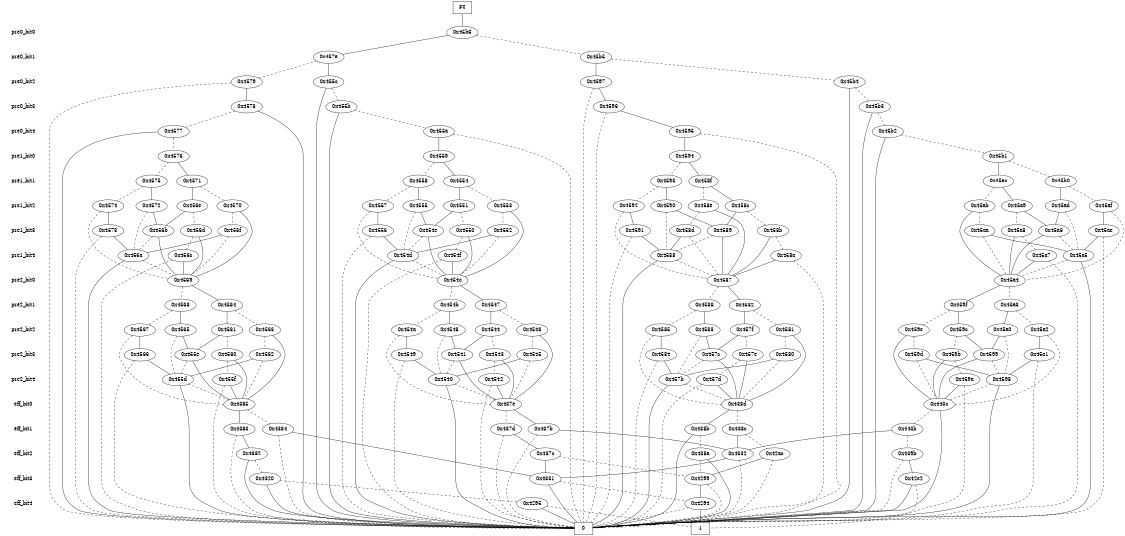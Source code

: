 digraph "DD" {
size = "7.5,10"
center = true;
edge [dir = none];
{ node [shape = plaintext];
  edge [style = invis];
  "CONST NODES" [style = invis];
" pre0_bit0 " -> " pre0_bit1 " -> " pre0_bit2 " -> " pre0_bit3 " -> " pre0_bit4 " -> " pre1_bit0 " -> " pre1_bit1 " -> " pre1_bit2 " -> " pre1_bit3 " -> " pre1_bit4 " -> " pre2_bit0 " -> " pre2_bit1 " -> " pre2_bit2 " -> " pre2_bit3 " -> " pre2_bit4 " -> " eff_bit0 " -> " eff_bit1 " -> " eff_bit2 " -> " eff_bit3 " -> " eff_bit4 " -> "CONST NODES"; 
}
{ rank = same; node [shape = box]; edge [style = invis];
"F0"; }
{ rank = same; " pre0_bit0 ";
"0x45b6";
}
{ rank = same; " pre0_bit1 ";
"0x45b5";
"0x457a";
}
{ rank = same; " pre0_bit2 ";
"0x4579";
"0x4597";
"0x45b4";
"0x455c";
}
{ rank = same; " pre0_bit3 ";
"0x45b3";
"0x4578";
"0x455b";
"0x4596";
}
{ rank = same; " pre0_bit4 ";
"0x4595";
"0x45b2";
"0x4577";
"0x455a";
}
{ rank = same; " pre1_bit0 ";
"0x4576";
"0x4594";
"0x45b1";
"0x4559";
}
{ rank = same; " pre1_bit1 ";
"0x45b0";
"0x4558";
"0x4571";
"0x458f";
"0x4575";
"0x4593";
"0x45ac";
"0x4554";
}
{ rank = same; " pre1_bit2 ";
"0x45af";
"0x4557";
"0x45ad";
"0x4555";
"0x45a9";
"0x4551";
"0x45ab";
"0x4553";
"0x4574";
"0x4572";
"0x4592";
"0x4590";
"0x456e";
"0x458c";
"0x4570";
"0x458e";
}
{ rank = same; " pre1_bit3 ";
"0x456f";
"0x458d";
"0x45a6";
"0x454e";
"0x45a8";
"0x4550";
"0x4573";
"0x4591";
"0x45aa";
"0x4552";
"0x456b";
"0x4589";
"0x4556";
"0x456d";
"0x458b";
"0x45ae";
}
{ rank = same; " pre1_bit4 ";
"0x45a5";
"0x4588";
"0x456a";
"0x454d";
"0x454f";
"0x45a7";
"0x456c";
"0x458a";
}
{ rank = same; " pre2_bit0 ";
"0x4569";
"0x4587";
"0x45a4";
"0x454c";
}
{ rank = same; " pre2_bit1 ";
"0x459f";
"0x4547";
"0x45a3";
"0x454b";
"0x4564";
"0x4582";
"0x4568";
"0x4586";
}
{ rank = same; " pre2_bit2 ";
"0x454a";
"0x459e";
"0x4585";
"0x45a2";
"0x45a0";
"0x4548";
"0x4581";
"0x4563";
"0x459c";
"0x4544";
"0x4565";
"0x4583";
"0x4567";
"0x4561";
"0x457f";
"0x4546";
}
{ rank = same; " pre2_bit3 ";
"0x4599";
"0x459b";
"0x457c";
"0x455e";
"0x4549";
"0x457e";
"0x4560";
"0x4562";
"0x45a1";
"0x4545";
"0x4580";
"0x459d";
"0x4541";
"0x4566";
"0x4543";
"0x4584";
}
{ rank = same; " pre2_bit4 ";
"0x457b";
"0x4542";
"0x4540";
"0x4598";
"0x459a";
"0x455f";
"0x457d";
"0x455d";
}
{ rank = same; " eff_bit0 ";
"0x4385";
"0x438d";
"0x443c";
"0x437e";
}
{ rank = same; " eff_bit1 ";
"0x437b";
"0x437d";
"0x4383";
"0x443b";
"0x4384";
"0x438c";
"0x438b";
}
{ rank = same; " eff_bit2 ";
"0x42ac";
"0x438a";
"0x4332";
"0x437c";
"0x4382";
"0x439b";
}
{ rank = same; " eff_bit3 ";
"0x4331";
"0x4320";
"0x42e2";
"0x4299";
}
{ rank = same; " eff_bit4 ";
"0x4295";
"0x4294";
}
{ rank = same; "CONST NODES";
{ node [shape = box]; "0x397a";
"0x3979";
}
}
"F0" -> "0x45b6" [style = solid];
"0x45b6" -> "0x457a";
"0x45b6" -> "0x45b5" [style = dashed];
"0x45b5" -> "0x4597";
"0x45b5" -> "0x45b4" [style = dashed];
"0x457a" -> "0x455c";
"0x457a" -> "0x4579" [style = dashed];
"0x4579" -> "0x4578";
"0x4579" -> "0x397a" [style = dashed];
"0x4597" -> "0x4596";
"0x4597" -> "0x397a" [style = dashed];
"0x45b4" -> "0x397a";
"0x45b4" -> "0x45b3" [style = dashed];
"0x455c" -> "0x397a";
"0x455c" -> "0x455b" [style = dashed];
"0x45b3" -> "0x397a";
"0x45b3" -> "0x45b2" [style = dashed];
"0x4578" -> "0x397a";
"0x4578" -> "0x4577" [style = dashed];
"0x455b" -> "0x397a";
"0x455b" -> "0x455a" [style = dashed];
"0x4596" -> "0x4595";
"0x4596" -> "0x397a" [style = dashed];
"0x4595" -> "0x4594";
"0x4595" -> "0x397a" [style = dashed];
"0x45b2" -> "0x397a";
"0x45b2" -> "0x45b1" [style = dashed];
"0x4577" -> "0x397a";
"0x4577" -> "0x4576" [style = dashed];
"0x455a" -> "0x4559";
"0x455a" -> "0x397a" [style = dashed];
"0x4576" -> "0x4571";
"0x4576" -> "0x4575" [style = dashed];
"0x4594" -> "0x458f";
"0x4594" -> "0x4593" [style = dashed];
"0x45b1" -> "0x45ac";
"0x45b1" -> "0x45b0" [style = dashed];
"0x4559" -> "0x4554";
"0x4559" -> "0x4558" [style = dashed];
"0x45b0" -> "0x45ad";
"0x45b0" -> "0x45af" [style = dashed];
"0x4558" -> "0x4555";
"0x4558" -> "0x4557" [style = dashed];
"0x4571" -> "0x456e";
"0x4571" -> "0x4570" [style = dashed];
"0x458f" -> "0x458c";
"0x458f" -> "0x458e" [style = dashed];
"0x4575" -> "0x4572";
"0x4575" -> "0x4574" [style = dashed];
"0x4593" -> "0x4590";
"0x4593" -> "0x4592" [style = dashed];
"0x45ac" -> "0x45a9";
"0x45ac" -> "0x45ab" [style = dashed];
"0x4554" -> "0x4551";
"0x4554" -> "0x4553" [style = dashed];
"0x45af" -> "0x45ae";
"0x45af" -> "0x45a4" [style = dashed];
"0x4557" -> "0x4556";
"0x4557" -> "0x454c" [style = dashed];
"0x45ad" -> "0x45a6";
"0x45ad" -> "0x45a5" [style = dashed];
"0x4555" -> "0x454e";
"0x4555" -> "0x454d" [style = dashed];
"0x45a9" -> "0x45a6";
"0x45a9" -> "0x45a8" [style = dashed];
"0x4551" -> "0x454e";
"0x4551" -> "0x4550" [style = dashed];
"0x45ab" -> "0x45a4";
"0x45ab" -> "0x45aa" [style = dashed];
"0x4553" -> "0x454c";
"0x4553" -> "0x4552" [style = dashed];
"0x4574" -> "0x4573";
"0x4574" -> "0x4569" [style = dashed];
"0x4572" -> "0x456b";
"0x4572" -> "0x456a" [style = dashed];
"0x4592" -> "0x4591";
"0x4592" -> "0x4587" [style = dashed];
"0x4590" -> "0x4589";
"0x4590" -> "0x4588" [style = dashed];
"0x456e" -> "0x456b";
"0x456e" -> "0x456d" [style = dashed];
"0x458c" -> "0x4589";
"0x458c" -> "0x458b" [style = dashed];
"0x4570" -> "0x4569";
"0x4570" -> "0x456f" [style = dashed];
"0x458e" -> "0x4587";
"0x458e" -> "0x458d" [style = dashed];
"0x456f" -> "0x456a";
"0x456f" -> "0x4569" [style = dashed];
"0x458d" -> "0x4588";
"0x458d" -> "0x4587" [style = dashed];
"0x45a6" -> "0x45a4";
"0x45a6" -> "0x45a5" [style = dashed];
"0x454e" -> "0x454c";
"0x454e" -> "0x454d" [style = dashed];
"0x45a8" -> "0x45a4";
"0x45a8" -> "0x45a7" [style = dashed];
"0x4550" -> "0x454c";
"0x4550" -> "0x454f" [style = dashed];
"0x4573" -> "0x456a";
"0x4573" -> "0x397a" [style = dashed];
"0x4591" -> "0x4588";
"0x4591" -> "0x397a" [style = dashed];
"0x45aa" -> "0x45a5";
"0x45aa" -> "0x45a4" [style = dashed];
"0x4552" -> "0x454d";
"0x4552" -> "0x454c" [style = dashed];
"0x456b" -> "0x4569";
"0x456b" -> "0x456a" [style = dashed];
"0x4589" -> "0x4587";
"0x4589" -> "0x4588" [style = dashed];
"0x4556" -> "0x454d";
"0x4556" -> "0x397a" [style = dashed];
"0x456d" -> "0x4569";
"0x456d" -> "0x456c" [style = dashed];
"0x458b" -> "0x4587";
"0x458b" -> "0x458a" [style = dashed];
"0x45ae" -> "0x45a5";
"0x45ae" -> "0x397a" [style = dashed];
"0x45a5" -> "0x397a";
"0x45a5" -> "0x45a4" [style = dashed];
"0x4588" -> "0x397a";
"0x4588" -> "0x4587" [style = dashed];
"0x456a" -> "0x397a";
"0x456a" -> "0x4569" [style = dashed];
"0x454d" -> "0x397a";
"0x454d" -> "0x454c" [style = dashed];
"0x454f" -> "0x454c";
"0x454f" -> "0x397a" [style = dashed];
"0x45a7" -> "0x45a4";
"0x45a7" -> "0x397a" [style = dashed];
"0x456c" -> "0x4569";
"0x456c" -> "0x397a" [style = dashed];
"0x458a" -> "0x4587";
"0x458a" -> "0x397a" [style = dashed];
"0x4569" -> "0x4564";
"0x4569" -> "0x4568" [style = dashed];
"0x4587" -> "0x4582";
"0x4587" -> "0x4586" [style = dashed];
"0x45a4" -> "0x459f";
"0x45a4" -> "0x45a3" [style = dashed];
"0x454c" -> "0x4547";
"0x454c" -> "0x454b" [style = dashed];
"0x459f" -> "0x459c";
"0x459f" -> "0x459e" [style = dashed];
"0x4547" -> "0x4544";
"0x4547" -> "0x4546" [style = dashed];
"0x45a3" -> "0x45a0";
"0x45a3" -> "0x45a2" [style = dashed];
"0x454b" -> "0x4548";
"0x454b" -> "0x454a" [style = dashed];
"0x4564" -> "0x4561";
"0x4564" -> "0x4563" [style = dashed];
"0x4582" -> "0x457f";
"0x4582" -> "0x4581" [style = dashed];
"0x4568" -> "0x4565";
"0x4568" -> "0x4567" [style = dashed];
"0x4586" -> "0x4583";
"0x4586" -> "0x4585" [style = dashed];
"0x454a" -> "0x4549";
"0x454a" -> "0x437e" [style = dashed];
"0x459e" -> "0x443c";
"0x459e" -> "0x459d" [style = dashed];
"0x4585" -> "0x4584";
"0x4585" -> "0x438d" [style = dashed];
"0x45a2" -> "0x45a1";
"0x45a2" -> "0x443c" [style = dashed];
"0x45a0" -> "0x4599";
"0x45a0" -> "0x4598" [style = dashed];
"0x4548" -> "0x4541";
"0x4548" -> "0x4540" [style = dashed];
"0x4581" -> "0x438d";
"0x4581" -> "0x4580" [style = dashed];
"0x4563" -> "0x4385";
"0x4563" -> "0x4562" [style = dashed];
"0x459c" -> "0x4599";
"0x459c" -> "0x459b" [style = dashed];
"0x4544" -> "0x4541";
"0x4544" -> "0x4543" [style = dashed];
"0x4565" -> "0x455e";
"0x4565" -> "0x455d" [style = dashed];
"0x4583" -> "0x457c";
"0x4583" -> "0x457b" [style = dashed];
"0x4567" -> "0x4566";
"0x4567" -> "0x4385" [style = dashed];
"0x4561" -> "0x455e";
"0x4561" -> "0x4560" [style = dashed];
"0x457f" -> "0x457c";
"0x457f" -> "0x457e" [style = dashed];
"0x4546" -> "0x437e";
"0x4546" -> "0x4545" [style = dashed];
"0x4599" -> "0x443c";
"0x4599" -> "0x4598" [style = dashed];
"0x459b" -> "0x443c";
"0x459b" -> "0x459a" [style = dashed];
"0x457c" -> "0x438d";
"0x457c" -> "0x457b" [style = dashed];
"0x455e" -> "0x4385";
"0x455e" -> "0x455d" [style = dashed];
"0x4549" -> "0x4540";
"0x4549" -> "0x397a" [style = dashed];
"0x457e" -> "0x438d";
"0x457e" -> "0x457d" [style = dashed];
"0x4560" -> "0x4385";
"0x4560" -> "0x455f" [style = dashed];
"0x4562" -> "0x455d";
"0x4562" -> "0x4385" [style = dashed];
"0x45a1" -> "0x4598";
"0x45a1" -> "0x397a" [style = dashed];
"0x4545" -> "0x4540";
"0x4545" -> "0x437e" [style = dashed];
"0x4580" -> "0x457b";
"0x4580" -> "0x438d" [style = dashed];
"0x459d" -> "0x4598";
"0x459d" -> "0x443c" [style = dashed];
"0x4541" -> "0x437e";
"0x4541" -> "0x4540" [style = dashed];
"0x4566" -> "0x455d";
"0x4566" -> "0x397a" [style = dashed];
"0x4543" -> "0x437e";
"0x4543" -> "0x4542" [style = dashed];
"0x4584" -> "0x457b";
"0x4584" -> "0x397a" [style = dashed];
"0x457b" -> "0x397a";
"0x457b" -> "0x438d" [style = dashed];
"0x4542" -> "0x437e";
"0x4542" -> "0x397a" [style = dashed];
"0x4540" -> "0x397a";
"0x4540" -> "0x437e" [style = dashed];
"0x4598" -> "0x397a";
"0x4598" -> "0x443c" [style = dashed];
"0x459a" -> "0x443c";
"0x459a" -> "0x397a" [style = dashed];
"0x455f" -> "0x4385";
"0x455f" -> "0x397a" [style = dashed];
"0x457d" -> "0x438d";
"0x457d" -> "0x397a" [style = dashed];
"0x455d" -> "0x397a";
"0x455d" -> "0x4385" [style = dashed];
"0x4385" -> "0x4383";
"0x4385" -> "0x4384" [style = dashed];
"0x438d" -> "0x438b";
"0x438d" -> "0x438c" [style = dashed];
"0x443c" -> "0x397a";
"0x443c" -> "0x443b" [style = dashed];
"0x437e" -> "0x437b";
"0x437e" -> "0x437d" [style = dashed];
"0x437b" -> "0x4332";
"0x437b" -> "0x397a" [style = dashed];
"0x437d" -> "0x437c";
"0x437d" -> "0x397a" [style = dashed];
"0x4383" -> "0x4382";
"0x4383" -> "0x397a" [style = dashed];
"0x443b" -> "0x4332";
"0x443b" -> "0x439b" [style = dashed];
"0x4384" -> "0x4331";
"0x4384" -> "0x397a" [style = dashed];
"0x438c" -> "0x4332";
"0x438c" -> "0x42ac" [style = dashed];
"0x438b" -> "0x397a";
"0x438b" -> "0x438a" [style = dashed];
"0x42ac" -> "0x4299";
"0x42ac" -> "0x397a" [style = dashed];
"0x438a" -> "0x397a";
"0x438a" -> "0x4299" [style = dashed];
"0x4332" -> "0x4331";
"0x4332" -> "0x397a" [style = dashed];
"0x437c" -> "0x4331";
"0x437c" -> "0x4299" [style = dashed];
"0x4382" -> "0x397a";
"0x4382" -> "0x4320" [style = dashed];
"0x439b" -> "0x42e2";
"0x439b" -> "0x397a" [style = dashed];
"0x4331" -> "0x397a";
"0x4331" -> "0x4294" [style = dashed];
"0x4320" -> "0x397a";
"0x4320" -> "0x4295" [style = dashed];
"0x42e2" -> "0x397a";
"0x42e2" -> "0x3979" [style = dashed];
"0x4299" -> "0x4294";
"0x4299" -> "0x397a" [style = dashed];
"0x4295" -> "0x397a";
"0x4295" -> "0x3979" [style = dashed];
"0x4294" -> "0x3979";
"0x4294" -> "0x397a" [style = dashed];
"0x397a" [label = "0"];
"0x3979" [label = "1"];
}
